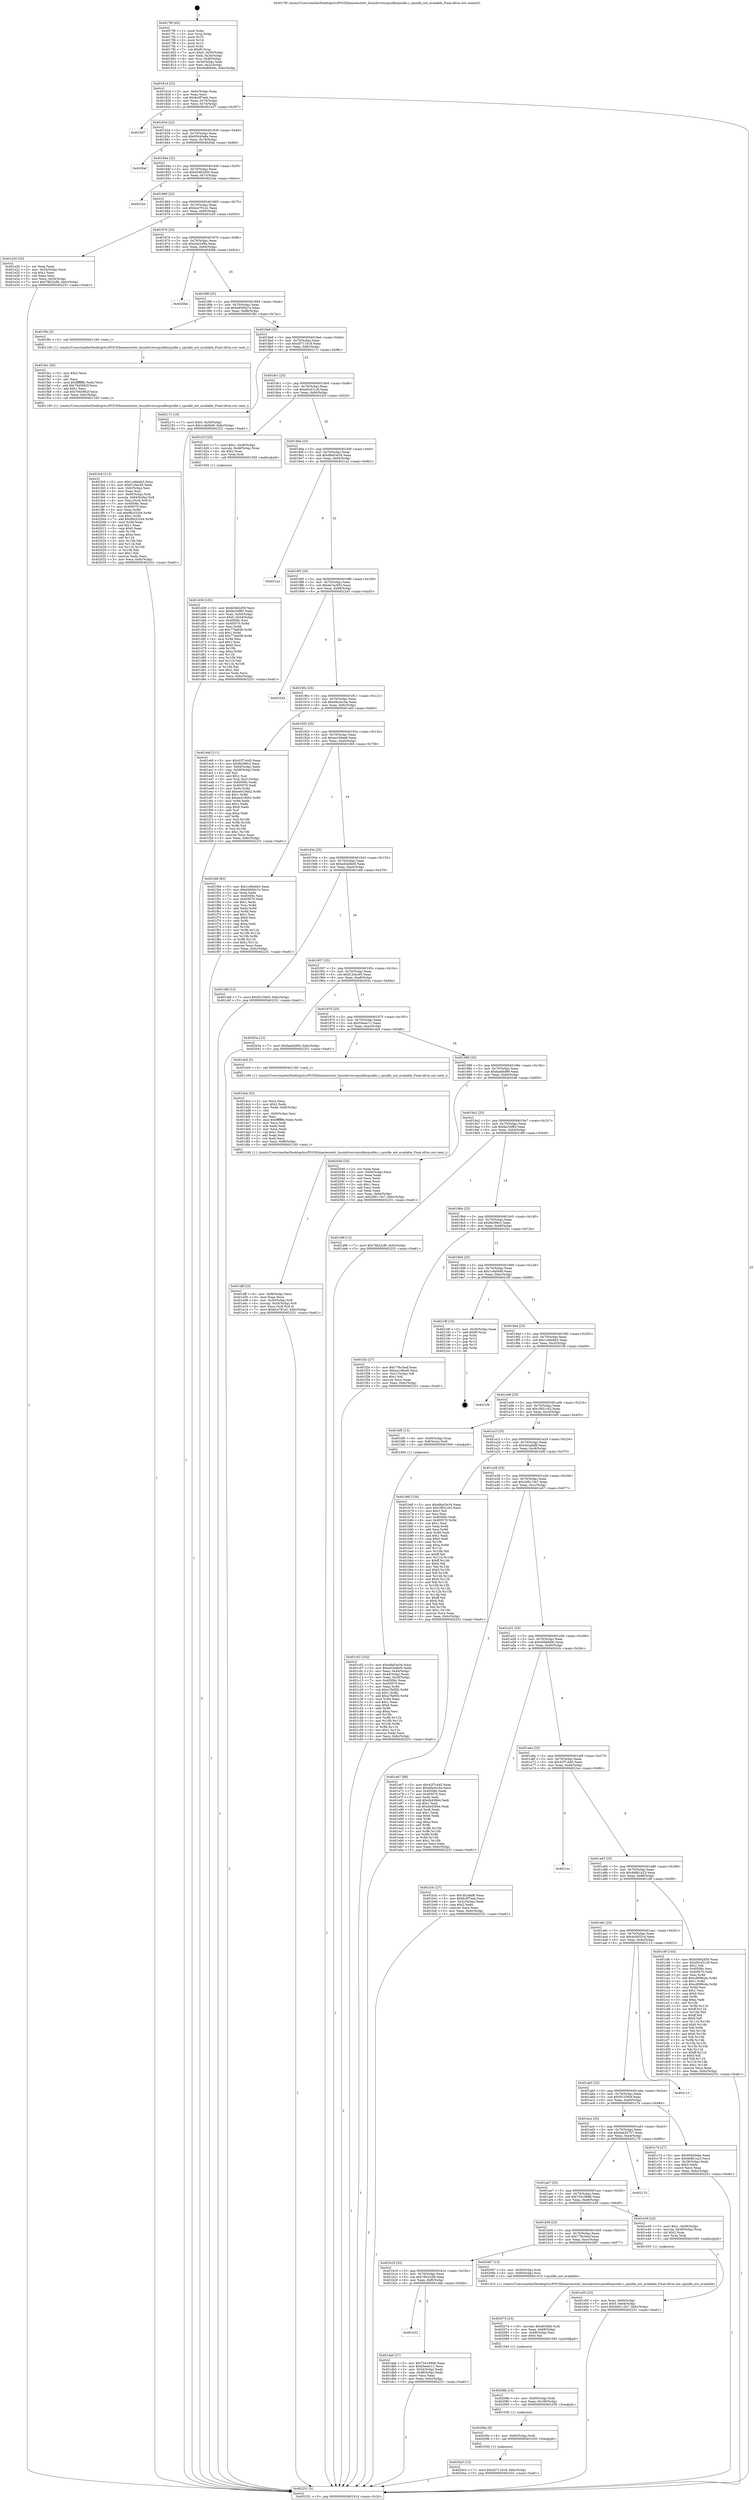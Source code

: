 digraph "0x4017f0" {
  label = "0x4017f0 (/mnt/c/Users/mathe/Desktop/tcc/POCII/binaries/extr_linuxdriverscpuidlecpuidle.c_cpuidle_not_available_Final-ollvm.out::main(0))"
  labelloc = "t"
  node[shape=record]

  Entry [label="",width=0.3,height=0.3,shape=circle,fillcolor=black,style=filled]
  "0x40181d" [label="{
     0x40181d [23]\l
     | [instrs]\l
     &nbsp;&nbsp;0x40181d \<+3\>: mov -0x6c(%rbp),%eax\l
     &nbsp;&nbsp;0x401820 \<+2\>: mov %eax,%ecx\l
     &nbsp;&nbsp;0x401822 \<+6\>: sub $0x8c0f7eeb,%ecx\l
     &nbsp;&nbsp;0x401828 \<+3\>: mov %eax,-0x70(%rbp)\l
     &nbsp;&nbsp;0x40182b \<+3\>: mov %ecx,-0x74(%rbp)\l
     &nbsp;&nbsp;0x40182e \<+6\>: je 0000000000401b57 \<main+0x367\>\l
  }"]
  "0x401b57" [label="{
     0x401b57\l
  }", style=dashed]
  "0x401834" [label="{
     0x401834 [22]\l
     | [instrs]\l
     &nbsp;&nbsp;0x401834 \<+5\>: jmp 0000000000401839 \<main+0x49\>\l
     &nbsp;&nbsp;0x401839 \<+3\>: mov -0x70(%rbp),%eax\l
     &nbsp;&nbsp;0x40183c \<+5\>: sub $0x95645e6e,%eax\l
     &nbsp;&nbsp;0x401841 \<+3\>: mov %eax,-0x78(%rbp)\l
     &nbsp;&nbsp;0x401844 \<+6\>: je 00000000004020af \<main+0x8bf\>\l
  }"]
  Exit [label="",width=0.3,height=0.3,shape=circle,fillcolor=black,style=filled,peripheries=2]
  "0x4020af" [label="{
     0x4020af\l
  }", style=dashed]
  "0x40184a" [label="{
     0x40184a [22]\l
     | [instrs]\l
     &nbsp;&nbsp;0x40184a \<+5\>: jmp 000000000040184f \<main+0x5f\>\l
     &nbsp;&nbsp;0x40184f \<+3\>: mov -0x70(%rbp),%eax\l
     &nbsp;&nbsp;0x401852 \<+5\>: sub $0xb5462d50,%eax\l
     &nbsp;&nbsp;0x401857 \<+3\>: mov %eax,-0x7c(%rbp)\l
     &nbsp;&nbsp;0x40185a \<+6\>: je 00000000004021be \<main+0x9ce\>\l
  }"]
  "0x4020a3" [label="{
     0x4020a3 [12]\l
     | [instrs]\l
     &nbsp;&nbsp;0x4020a3 \<+7\>: movl $0xd5711618,-0x6c(%rbp)\l
     &nbsp;&nbsp;0x4020aa \<+5\>: jmp 0000000000402251 \<main+0xa61\>\l
  }"]
  "0x4021be" [label="{
     0x4021be\l
  }", style=dashed]
  "0x401860" [label="{
     0x401860 [22]\l
     | [instrs]\l
     &nbsp;&nbsp;0x401860 \<+5\>: jmp 0000000000401865 \<main+0x75\>\l
     &nbsp;&nbsp;0x401865 \<+3\>: mov -0x70(%rbp),%eax\l
     &nbsp;&nbsp;0x401868 \<+5\>: sub $0xbce781e2,%eax\l
     &nbsp;&nbsp;0x40186d \<+3\>: mov %eax,-0x80(%rbp)\l
     &nbsp;&nbsp;0x401870 \<+6\>: je 0000000000401e20 \<main+0x630\>\l
  }"]
  "0x40209a" [label="{
     0x40209a [9]\l
     | [instrs]\l
     &nbsp;&nbsp;0x40209a \<+4\>: mov -0x60(%rbp),%rdi\l
     &nbsp;&nbsp;0x40209e \<+5\>: call 0000000000401030 \<free@plt\>\l
     | [calls]\l
     &nbsp;&nbsp;0x401030 \{1\} (unknown)\l
  }"]
  "0x401e20" [label="{
     0x401e20 [25]\l
     | [instrs]\l
     &nbsp;&nbsp;0x401e20 \<+2\>: xor %eax,%eax\l
     &nbsp;&nbsp;0x401e22 \<+3\>: mov -0x54(%rbp),%ecx\l
     &nbsp;&nbsp;0x401e25 \<+3\>: sub $0x1,%eax\l
     &nbsp;&nbsp;0x401e28 \<+2\>: sub %eax,%ecx\l
     &nbsp;&nbsp;0x401e2a \<+3\>: mov %ecx,-0x54(%rbp)\l
     &nbsp;&nbsp;0x401e2d \<+7\>: movl $0x78b22cf6,-0x6c(%rbp)\l
     &nbsp;&nbsp;0x401e34 \<+5\>: jmp 0000000000402251 \<main+0xa61\>\l
  }"]
  "0x401876" [label="{
     0x401876 [25]\l
     | [instrs]\l
     &nbsp;&nbsp;0x401876 \<+5\>: jmp 000000000040187b \<main+0x8b\>\l
     &nbsp;&nbsp;0x40187b \<+3\>: mov -0x70(%rbp),%eax\l
     &nbsp;&nbsp;0x40187e \<+5\>: sub $0xcba3cf8a,%eax\l
     &nbsp;&nbsp;0x401883 \<+6\>: mov %eax,-0x84(%rbp)\l
     &nbsp;&nbsp;0x401889 \<+6\>: je 00000000004020bb \<main+0x8cb\>\l
  }"]
  "0x40208b" [label="{
     0x40208b [15]\l
     | [instrs]\l
     &nbsp;&nbsp;0x40208b \<+4\>: mov -0x50(%rbp),%rdi\l
     &nbsp;&nbsp;0x40208f \<+6\>: mov %eax,-0x100(%rbp)\l
     &nbsp;&nbsp;0x402095 \<+5\>: call 0000000000401030 \<free@plt\>\l
     | [calls]\l
     &nbsp;&nbsp;0x401030 \{1\} (unknown)\l
  }"]
  "0x4020bb" [label="{
     0x4020bb\l
  }", style=dashed]
  "0x40188f" [label="{
     0x40188f [25]\l
     | [instrs]\l
     &nbsp;&nbsp;0x40188f \<+5\>: jmp 0000000000401894 \<main+0xa4\>\l
     &nbsp;&nbsp;0x401894 \<+3\>: mov -0x70(%rbp),%eax\l
     &nbsp;&nbsp;0x401897 \<+5\>: sub $0xd4000a7a,%eax\l
     &nbsp;&nbsp;0x40189c \<+6\>: mov %eax,-0x88(%rbp)\l
     &nbsp;&nbsp;0x4018a2 \<+6\>: je 0000000000401f9c \<main+0x7ac\>\l
  }"]
  "0x402074" [label="{
     0x402074 [23]\l
     | [instrs]\l
     &nbsp;&nbsp;0x402074 \<+10\>: movabs $0x4030b6,%rdi\l
     &nbsp;&nbsp;0x40207e \<+3\>: mov %eax,-0x68(%rbp)\l
     &nbsp;&nbsp;0x402081 \<+3\>: mov -0x68(%rbp),%esi\l
     &nbsp;&nbsp;0x402084 \<+2\>: mov $0x0,%al\l
     &nbsp;&nbsp;0x402086 \<+5\>: call 0000000000401040 \<printf@plt\>\l
     | [calls]\l
     &nbsp;&nbsp;0x401040 \{1\} (unknown)\l
  }"]
  "0x401f9c" [label="{
     0x401f9c [5]\l
     | [instrs]\l
     &nbsp;&nbsp;0x401f9c \<+5\>: call 0000000000401160 \<next_i\>\l
     | [calls]\l
     &nbsp;&nbsp;0x401160 \{1\} (/mnt/c/Users/mathe/Desktop/tcc/POCII/binaries/extr_linuxdriverscpuidlecpuidle.c_cpuidle_not_available_Final-ollvm.out::next_i)\l
  }"]
  "0x4018a8" [label="{
     0x4018a8 [25]\l
     | [instrs]\l
     &nbsp;&nbsp;0x4018a8 \<+5\>: jmp 00000000004018ad \<main+0xbd\>\l
     &nbsp;&nbsp;0x4018ad \<+3\>: mov -0x70(%rbp),%eax\l
     &nbsp;&nbsp;0x4018b0 \<+5\>: sub $0xd5711618,%eax\l
     &nbsp;&nbsp;0x4018b5 \<+6\>: mov %eax,-0x8c(%rbp)\l
     &nbsp;&nbsp;0x4018bb \<+6\>: je 000000000040217c \<main+0x98c\>\l
  }"]
  "0x401fc9" [label="{
     0x401fc9 [113]\l
     | [instrs]\l
     &nbsp;&nbsp;0x401fc9 \<+5\>: mov $0x1cd6ebb3,%ecx\l
     &nbsp;&nbsp;0x401fce \<+5\>: mov $0xf120ec95,%edx\l
     &nbsp;&nbsp;0x401fd3 \<+6\>: mov -0xfc(%rbp),%esi\l
     &nbsp;&nbsp;0x401fd9 \<+3\>: imul %eax,%esi\l
     &nbsp;&nbsp;0x401fdc \<+4\>: mov -0x60(%rbp),%rdi\l
     &nbsp;&nbsp;0x401fe0 \<+4\>: movslq -0x64(%rbp),%r8\l
     &nbsp;&nbsp;0x401fe4 \<+4\>: mov %esi,(%rdi,%r8,4)\l
     &nbsp;&nbsp;0x401fe8 \<+7\>: mov 0x40506c,%eax\l
     &nbsp;&nbsp;0x401fef \<+7\>: mov 0x405070,%esi\l
     &nbsp;&nbsp;0x401ff6 \<+3\>: mov %eax,%r9d\l
     &nbsp;&nbsp;0x401ff9 \<+7\>: sub $0xf6b33204,%r9d\l
     &nbsp;&nbsp;0x402000 \<+4\>: sub $0x1,%r9d\l
     &nbsp;&nbsp;0x402004 \<+7\>: add $0xf6b33204,%r9d\l
     &nbsp;&nbsp;0x40200b \<+4\>: imul %r9d,%eax\l
     &nbsp;&nbsp;0x40200f \<+3\>: and $0x1,%eax\l
     &nbsp;&nbsp;0x402012 \<+3\>: cmp $0x0,%eax\l
     &nbsp;&nbsp;0x402015 \<+4\>: sete %r10b\l
     &nbsp;&nbsp;0x402019 \<+3\>: cmp $0xa,%esi\l
     &nbsp;&nbsp;0x40201c \<+4\>: setl %r11b\l
     &nbsp;&nbsp;0x402020 \<+3\>: mov %r10b,%bl\l
     &nbsp;&nbsp;0x402023 \<+3\>: and %r11b,%bl\l
     &nbsp;&nbsp;0x402026 \<+3\>: xor %r11b,%r10b\l
     &nbsp;&nbsp;0x402029 \<+3\>: or %r10b,%bl\l
     &nbsp;&nbsp;0x40202c \<+3\>: test $0x1,%bl\l
     &nbsp;&nbsp;0x40202f \<+3\>: cmovne %edx,%ecx\l
     &nbsp;&nbsp;0x402032 \<+3\>: mov %ecx,-0x6c(%rbp)\l
     &nbsp;&nbsp;0x402035 \<+5\>: jmp 0000000000402251 \<main+0xa61\>\l
  }"]
  "0x40217c" [label="{
     0x40217c [19]\l
     | [instrs]\l
     &nbsp;&nbsp;0x40217c \<+7\>: movl $0x0,-0x30(%rbp)\l
     &nbsp;&nbsp;0x402183 \<+7\>: movl $0x1c4bf4d9,-0x6c(%rbp)\l
     &nbsp;&nbsp;0x40218a \<+5\>: jmp 0000000000402251 \<main+0xa61\>\l
  }"]
  "0x4018c1" [label="{
     0x4018c1 [25]\l
     | [instrs]\l
     &nbsp;&nbsp;0x4018c1 \<+5\>: jmp 00000000004018c6 \<main+0xd6\>\l
     &nbsp;&nbsp;0x4018c6 \<+3\>: mov -0x70(%rbp),%eax\l
     &nbsp;&nbsp;0x4018c9 \<+5\>: sub $0xd5c431c8,%eax\l
     &nbsp;&nbsp;0x4018ce \<+6\>: mov %eax,-0x90(%rbp)\l
     &nbsp;&nbsp;0x4018d4 \<+6\>: je 0000000000401d1f \<main+0x52f\>\l
  }"]
  "0x401fa1" [label="{
     0x401fa1 [40]\l
     | [instrs]\l
     &nbsp;&nbsp;0x401fa1 \<+5\>: mov $0x2,%ecx\l
     &nbsp;&nbsp;0x401fa6 \<+1\>: cltd\l
     &nbsp;&nbsp;0x401fa7 \<+2\>: idiv %ecx\l
     &nbsp;&nbsp;0x401fa9 \<+6\>: imul $0xfffffffe,%edx,%ecx\l
     &nbsp;&nbsp;0x401faf \<+6\>: add $0x7945962f,%ecx\l
     &nbsp;&nbsp;0x401fb5 \<+3\>: add $0x1,%ecx\l
     &nbsp;&nbsp;0x401fb8 \<+6\>: sub $0x7945962f,%ecx\l
     &nbsp;&nbsp;0x401fbe \<+6\>: mov %ecx,-0xfc(%rbp)\l
     &nbsp;&nbsp;0x401fc4 \<+5\>: call 0000000000401160 \<next_i\>\l
     | [calls]\l
     &nbsp;&nbsp;0x401160 \{1\} (/mnt/c/Users/mathe/Desktop/tcc/POCII/binaries/extr_linuxdriverscpuidlecpuidle.c_cpuidle_not_available_Final-ollvm.out::next_i)\l
  }"]
  "0x401d1f" [label="{
     0x401d1f [23]\l
     | [instrs]\l
     &nbsp;&nbsp;0x401d1f \<+7\>: movl $0x1,-0x48(%rbp)\l
     &nbsp;&nbsp;0x401d26 \<+4\>: movslq -0x48(%rbp),%rax\l
     &nbsp;&nbsp;0x401d2a \<+4\>: shl $0x2,%rax\l
     &nbsp;&nbsp;0x401d2e \<+3\>: mov %rax,%rdi\l
     &nbsp;&nbsp;0x401d31 \<+5\>: call 0000000000401050 \<malloc@plt\>\l
     | [calls]\l
     &nbsp;&nbsp;0x401050 \{1\} (unknown)\l
  }"]
  "0x4018da" [label="{
     0x4018da [25]\l
     | [instrs]\l
     &nbsp;&nbsp;0x4018da \<+5\>: jmp 00000000004018df \<main+0xef\>\l
     &nbsp;&nbsp;0x4018df \<+3\>: mov -0x70(%rbp),%eax\l
     &nbsp;&nbsp;0x4018e2 \<+5\>: sub $0xd8a03e34,%eax\l
     &nbsp;&nbsp;0x4018e7 \<+6\>: mov %eax,-0x94(%rbp)\l
     &nbsp;&nbsp;0x4018ed \<+6\>: je 00000000004021a2 \<main+0x9b2\>\l
  }"]
  "0x401e50" [label="{
     0x401e50 [23]\l
     | [instrs]\l
     &nbsp;&nbsp;0x401e50 \<+4\>: mov %rax,-0x60(%rbp)\l
     &nbsp;&nbsp;0x401e54 \<+7\>: movl $0x0,-0x64(%rbp)\l
     &nbsp;&nbsp;0x401e5b \<+7\>: movl $0x3d9113e7,-0x6c(%rbp)\l
     &nbsp;&nbsp;0x401e62 \<+5\>: jmp 0000000000402251 \<main+0xa61\>\l
  }"]
  "0x4021a2" [label="{
     0x4021a2\l
  }", style=dashed]
  "0x4018f3" [label="{
     0x4018f3 [25]\l
     | [instrs]\l
     &nbsp;&nbsp;0x4018f3 \<+5\>: jmp 00000000004018f8 \<main+0x108\>\l
     &nbsp;&nbsp;0x4018f8 \<+3\>: mov -0x70(%rbp),%eax\l
     &nbsp;&nbsp;0x4018fb \<+5\>: sub $0xda7ac693,%eax\l
     &nbsp;&nbsp;0x401900 \<+6\>: mov %eax,-0x98(%rbp)\l
     &nbsp;&nbsp;0x401906 \<+6\>: je 0000000000402245 \<main+0xa55\>\l
  }"]
  "0x401dff" [label="{
     0x401dff [33]\l
     | [instrs]\l
     &nbsp;&nbsp;0x401dff \<+6\>: mov -0xf8(%rbp),%ecx\l
     &nbsp;&nbsp;0x401e05 \<+3\>: imul %eax,%ecx\l
     &nbsp;&nbsp;0x401e08 \<+4\>: mov -0x50(%rbp),%r8\l
     &nbsp;&nbsp;0x401e0c \<+4\>: movslq -0x54(%rbp),%r9\l
     &nbsp;&nbsp;0x401e10 \<+4\>: mov %ecx,(%r8,%r9,4)\l
     &nbsp;&nbsp;0x401e14 \<+7\>: movl $0xbce781e2,-0x6c(%rbp)\l
     &nbsp;&nbsp;0x401e1b \<+5\>: jmp 0000000000402251 \<main+0xa61\>\l
  }"]
  "0x402245" [label="{
     0x402245\l
  }", style=dashed]
  "0x40190c" [label="{
     0x40190c [25]\l
     | [instrs]\l
     &nbsp;&nbsp;0x40190c \<+5\>: jmp 0000000000401911 \<main+0x121\>\l
     &nbsp;&nbsp;0x401911 \<+3\>: mov -0x70(%rbp),%eax\l
     &nbsp;&nbsp;0x401914 \<+5\>: sub $0xe9a3a16a,%eax\l
     &nbsp;&nbsp;0x401919 \<+6\>: mov %eax,-0x9c(%rbp)\l
     &nbsp;&nbsp;0x40191f \<+6\>: je 0000000000401ebf \<main+0x6cf\>\l
  }"]
  "0x401dcb" [label="{
     0x401dcb [52]\l
     | [instrs]\l
     &nbsp;&nbsp;0x401dcb \<+2\>: xor %ecx,%ecx\l
     &nbsp;&nbsp;0x401dcd \<+5\>: mov $0x2,%edx\l
     &nbsp;&nbsp;0x401dd2 \<+6\>: mov %edx,-0xf4(%rbp)\l
     &nbsp;&nbsp;0x401dd8 \<+1\>: cltd\l
     &nbsp;&nbsp;0x401dd9 \<+6\>: mov -0xf4(%rbp),%esi\l
     &nbsp;&nbsp;0x401ddf \<+2\>: idiv %esi\l
     &nbsp;&nbsp;0x401de1 \<+6\>: imul $0xfffffffe,%edx,%edx\l
     &nbsp;&nbsp;0x401de7 \<+2\>: mov %ecx,%edi\l
     &nbsp;&nbsp;0x401de9 \<+2\>: sub %edx,%edi\l
     &nbsp;&nbsp;0x401deb \<+2\>: mov %ecx,%edx\l
     &nbsp;&nbsp;0x401ded \<+3\>: sub $0x1,%edx\l
     &nbsp;&nbsp;0x401df0 \<+2\>: add %edx,%edi\l
     &nbsp;&nbsp;0x401df2 \<+2\>: sub %edi,%ecx\l
     &nbsp;&nbsp;0x401df4 \<+6\>: mov %ecx,-0xf8(%rbp)\l
     &nbsp;&nbsp;0x401dfa \<+5\>: call 0000000000401160 \<next_i\>\l
     | [calls]\l
     &nbsp;&nbsp;0x401160 \{1\} (/mnt/c/Users/mathe/Desktop/tcc/POCII/binaries/extr_linuxdriverscpuidlecpuidle.c_cpuidle_not_available_Final-ollvm.out::next_i)\l
  }"]
  "0x401ebf" [label="{
     0x401ebf [111]\l
     | [instrs]\l
     &nbsp;&nbsp;0x401ebf \<+5\>: mov $0x42f7c445,%eax\l
     &nbsp;&nbsp;0x401ec4 \<+5\>: mov $0x9a396c2,%ecx\l
     &nbsp;&nbsp;0x401ec9 \<+3\>: mov -0x64(%rbp),%edx\l
     &nbsp;&nbsp;0x401ecc \<+3\>: cmp -0x58(%rbp),%edx\l
     &nbsp;&nbsp;0x401ecf \<+4\>: setl %sil\l
     &nbsp;&nbsp;0x401ed3 \<+4\>: and $0x1,%sil\l
     &nbsp;&nbsp;0x401ed7 \<+4\>: mov %sil,-0x21(%rbp)\l
     &nbsp;&nbsp;0x401edb \<+7\>: mov 0x40506c,%edx\l
     &nbsp;&nbsp;0x401ee2 \<+7\>: mov 0x405070,%edi\l
     &nbsp;&nbsp;0x401ee9 \<+3\>: mov %edx,%r8d\l
     &nbsp;&nbsp;0x401eec \<+7\>: add $0xee410bb2,%r8d\l
     &nbsp;&nbsp;0x401ef3 \<+4\>: sub $0x1,%r8d\l
     &nbsp;&nbsp;0x401ef7 \<+7\>: sub $0xee410bb2,%r8d\l
     &nbsp;&nbsp;0x401efe \<+4\>: imul %r8d,%edx\l
     &nbsp;&nbsp;0x401f02 \<+3\>: and $0x1,%edx\l
     &nbsp;&nbsp;0x401f05 \<+3\>: cmp $0x0,%edx\l
     &nbsp;&nbsp;0x401f08 \<+4\>: sete %sil\l
     &nbsp;&nbsp;0x401f0c \<+3\>: cmp $0xa,%edi\l
     &nbsp;&nbsp;0x401f0f \<+4\>: setl %r9b\l
     &nbsp;&nbsp;0x401f13 \<+3\>: mov %sil,%r10b\l
     &nbsp;&nbsp;0x401f16 \<+3\>: and %r9b,%r10b\l
     &nbsp;&nbsp;0x401f19 \<+3\>: xor %r9b,%sil\l
     &nbsp;&nbsp;0x401f1c \<+3\>: or %sil,%r10b\l
     &nbsp;&nbsp;0x401f1f \<+4\>: test $0x1,%r10b\l
     &nbsp;&nbsp;0x401f23 \<+3\>: cmovne %ecx,%eax\l
     &nbsp;&nbsp;0x401f26 \<+3\>: mov %eax,-0x6c(%rbp)\l
     &nbsp;&nbsp;0x401f29 \<+5\>: jmp 0000000000402251 \<main+0xa61\>\l
  }"]
  "0x401925" [label="{
     0x401925 [25]\l
     | [instrs]\l
     &nbsp;&nbsp;0x401925 \<+5\>: jmp 000000000040192a \<main+0x13a\>\l
     &nbsp;&nbsp;0x40192a \<+3\>: mov -0x70(%rbp),%eax\l
     &nbsp;&nbsp;0x40192d \<+5\>: sub $0xea106ee6,%eax\l
     &nbsp;&nbsp;0x401932 \<+6\>: mov %eax,-0xa0(%rbp)\l
     &nbsp;&nbsp;0x401938 \<+6\>: je 0000000000401f49 \<main+0x759\>\l
  }"]
  "0x401b32" [label="{
     0x401b32\l
  }", style=dashed]
  "0x401f49" [label="{
     0x401f49 [83]\l
     | [instrs]\l
     &nbsp;&nbsp;0x401f49 \<+5\>: mov $0x1cd6ebb3,%eax\l
     &nbsp;&nbsp;0x401f4e \<+5\>: mov $0xd4000a7a,%ecx\l
     &nbsp;&nbsp;0x401f53 \<+2\>: xor %edx,%edx\l
     &nbsp;&nbsp;0x401f55 \<+7\>: mov 0x40506c,%esi\l
     &nbsp;&nbsp;0x401f5c \<+7\>: mov 0x405070,%edi\l
     &nbsp;&nbsp;0x401f63 \<+3\>: sub $0x1,%edx\l
     &nbsp;&nbsp;0x401f66 \<+3\>: mov %esi,%r8d\l
     &nbsp;&nbsp;0x401f69 \<+3\>: add %edx,%r8d\l
     &nbsp;&nbsp;0x401f6c \<+4\>: imul %r8d,%esi\l
     &nbsp;&nbsp;0x401f70 \<+3\>: and $0x1,%esi\l
     &nbsp;&nbsp;0x401f73 \<+3\>: cmp $0x0,%esi\l
     &nbsp;&nbsp;0x401f76 \<+4\>: sete %r9b\l
     &nbsp;&nbsp;0x401f7a \<+3\>: cmp $0xa,%edi\l
     &nbsp;&nbsp;0x401f7d \<+4\>: setl %r10b\l
     &nbsp;&nbsp;0x401f81 \<+3\>: mov %r9b,%r11b\l
     &nbsp;&nbsp;0x401f84 \<+3\>: and %r10b,%r11b\l
     &nbsp;&nbsp;0x401f87 \<+3\>: xor %r10b,%r9b\l
     &nbsp;&nbsp;0x401f8a \<+3\>: or %r9b,%r11b\l
     &nbsp;&nbsp;0x401f8d \<+4\>: test $0x1,%r11b\l
     &nbsp;&nbsp;0x401f91 \<+3\>: cmovne %ecx,%eax\l
     &nbsp;&nbsp;0x401f94 \<+3\>: mov %eax,-0x6c(%rbp)\l
     &nbsp;&nbsp;0x401f97 \<+5\>: jmp 0000000000402251 \<main+0xa61\>\l
  }"]
  "0x40193e" [label="{
     0x40193e [25]\l
     | [instrs]\l
     &nbsp;&nbsp;0x40193e \<+5\>: jmp 0000000000401943 \<main+0x153\>\l
     &nbsp;&nbsp;0x401943 \<+3\>: mov -0x70(%rbp),%eax\l
     &nbsp;&nbsp;0x401946 \<+5\>: sub $0xed3edbd5,%eax\l
     &nbsp;&nbsp;0x40194b \<+6\>: mov %eax,-0xa4(%rbp)\l
     &nbsp;&nbsp;0x401951 \<+6\>: je 0000000000401c68 \<main+0x478\>\l
  }"]
  "0x401dab" [label="{
     0x401dab [27]\l
     | [instrs]\l
     &nbsp;&nbsp;0x401dab \<+5\>: mov $0x704189d6,%eax\l
     &nbsp;&nbsp;0x401db0 \<+5\>: mov $0xf3eeec11,%ecx\l
     &nbsp;&nbsp;0x401db5 \<+3\>: mov -0x54(%rbp),%edx\l
     &nbsp;&nbsp;0x401db8 \<+3\>: cmp -0x48(%rbp),%edx\l
     &nbsp;&nbsp;0x401dbb \<+3\>: cmovl %ecx,%eax\l
     &nbsp;&nbsp;0x401dbe \<+3\>: mov %eax,-0x6c(%rbp)\l
     &nbsp;&nbsp;0x401dc1 \<+5\>: jmp 0000000000402251 \<main+0xa61\>\l
  }"]
  "0x401c68" [label="{
     0x401c68 [12]\l
     | [instrs]\l
     &nbsp;&nbsp;0x401c68 \<+7\>: movl $0x5f153fc9,-0x6c(%rbp)\l
     &nbsp;&nbsp;0x401c6f \<+5\>: jmp 0000000000402251 \<main+0xa61\>\l
  }"]
  "0x401957" [label="{
     0x401957 [25]\l
     | [instrs]\l
     &nbsp;&nbsp;0x401957 \<+5\>: jmp 000000000040195c \<main+0x16c\>\l
     &nbsp;&nbsp;0x40195c \<+3\>: mov -0x70(%rbp),%eax\l
     &nbsp;&nbsp;0x40195f \<+5\>: sub $0xf120ec95,%eax\l
     &nbsp;&nbsp;0x401964 \<+6\>: mov %eax,-0xa8(%rbp)\l
     &nbsp;&nbsp;0x40196a \<+6\>: je 000000000040203a \<main+0x84a\>\l
  }"]
  "0x401b19" [label="{
     0x401b19 [25]\l
     | [instrs]\l
     &nbsp;&nbsp;0x401b19 \<+5\>: jmp 0000000000401b1e \<main+0x32e\>\l
     &nbsp;&nbsp;0x401b1e \<+3\>: mov -0x70(%rbp),%eax\l
     &nbsp;&nbsp;0x401b21 \<+5\>: sub $0x78b22cf6,%eax\l
     &nbsp;&nbsp;0x401b26 \<+6\>: mov %eax,-0xf0(%rbp)\l
     &nbsp;&nbsp;0x401b2c \<+6\>: je 0000000000401dab \<main+0x5bb\>\l
  }"]
  "0x40203a" [label="{
     0x40203a [12]\l
     | [instrs]\l
     &nbsp;&nbsp;0x40203a \<+7\>: movl $0xfaa6dd99,-0x6c(%rbp)\l
     &nbsp;&nbsp;0x402041 \<+5\>: jmp 0000000000402251 \<main+0xa61\>\l
  }"]
  "0x401970" [label="{
     0x401970 [25]\l
     | [instrs]\l
     &nbsp;&nbsp;0x401970 \<+5\>: jmp 0000000000401975 \<main+0x185\>\l
     &nbsp;&nbsp;0x401975 \<+3\>: mov -0x70(%rbp),%eax\l
     &nbsp;&nbsp;0x401978 \<+5\>: sub $0xf3eeec11,%eax\l
     &nbsp;&nbsp;0x40197d \<+6\>: mov %eax,-0xac(%rbp)\l
     &nbsp;&nbsp;0x401983 \<+6\>: je 0000000000401dc6 \<main+0x5d6\>\l
  }"]
  "0x402067" [label="{
     0x402067 [13]\l
     | [instrs]\l
     &nbsp;&nbsp;0x402067 \<+4\>: mov -0x50(%rbp),%rdi\l
     &nbsp;&nbsp;0x40206b \<+4\>: mov -0x60(%rbp),%rsi\l
     &nbsp;&nbsp;0x40206f \<+5\>: call 0000000000401410 \<cpuidle_not_available\>\l
     | [calls]\l
     &nbsp;&nbsp;0x401410 \{1\} (/mnt/c/Users/mathe/Desktop/tcc/POCII/binaries/extr_linuxdriverscpuidlecpuidle.c_cpuidle_not_available_Final-ollvm.out::cpuidle_not_available)\l
  }"]
  "0x401dc6" [label="{
     0x401dc6 [5]\l
     | [instrs]\l
     &nbsp;&nbsp;0x401dc6 \<+5\>: call 0000000000401160 \<next_i\>\l
     | [calls]\l
     &nbsp;&nbsp;0x401160 \{1\} (/mnt/c/Users/mathe/Desktop/tcc/POCII/binaries/extr_linuxdriverscpuidlecpuidle.c_cpuidle_not_available_Final-ollvm.out::next_i)\l
  }"]
  "0x401989" [label="{
     0x401989 [25]\l
     | [instrs]\l
     &nbsp;&nbsp;0x401989 \<+5\>: jmp 000000000040198e \<main+0x19e\>\l
     &nbsp;&nbsp;0x40198e \<+3\>: mov -0x70(%rbp),%eax\l
     &nbsp;&nbsp;0x401991 \<+5\>: sub $0xfaa6dd99,%eax\l
     &nbsp;&nbsp;0x401996 \<+6\>: mov %eax,-0xb0(%rbp)\l
     &nbsp;&nbsp;0x40199c \<+6\>: je 0000000000402046 \<main+0x856\>\l
  }"]
  "0x401b00" [label="{
     0x401b00 [25]\l
     | [instrs]\l
     &nbsp;&nbsp;0x401b00 \<+5\>: jmp 0000000000401b05 \<main+0x315\>\l
     &nbsp;&nbsp;0x401b05 \<+3\>: mov -0x70(%rbp),%eax\l
     &nbsp;&nbsp;0x401b08 \<+5\>: sub $0x778c3eaf,%eax\l
     &nbsp;&nbsp;0x401b0d \<+6\>: mov %eax,-0xec(%rbp)\l
     &nbsp;&nbsp;0x401b13 \<+6\>: je 0000000000402067 \<main+0x877\>\l
  }"]
  "0x402046" [label="{
     0x402046 [33]\l
     | [instrs]\l
     &nbsp;&nbsp;0x402046 \<+2\>: xor %eax,%eax\l
     &nbsp;&nbsp;0x402048 \<+3\>: mov -0x64(%rbp),%ecx\l
     &nbsp;&nbsp;0x40204b \<+2\>: mov %eax,%edx\l
     &nbsp;&nbsp;0x40204d \<+2\>: sub %ecx,%edx\l
     &nbsp;&nbsp;0x40204f \<+2\>: mov %eax,%ecx\l
     &nbsp;&nbsp;0x402051 \<+3\>: sub $0x1,%ecx\l
     &nbsp;&nbsp;0x402054 \<+2\>: add %ecx,%edx\l
     &nbsp;&nbsp;0x402056 \<+2\>: sub %edx,%eax\l
     &nbsp;&nbsp;0x402058 \<+3\>: mov %eax,-0x64(%rbp)\l
     &nbsp;&nbsp;0x40205b \<+7\>: movl $0x3d9113e7,-0x6c(%rbp)\l
     &nbsp;&nbsp;0x402062 \<+5\>: jmp 0000000000402251 \<main+0xa61\>\l
  }"]
  "0x4019a2" [label="{
     0x4019a2 [25]\l
     | [instrs]\l
     &nbsp;&nbsp;0x4019a2 \<+5\>: jmp 00000000004019a7 \<main+0x1b7\>\l
     &nbsp;&nbsp;0x4019a7 \<+3\>: mov -0x70(%rbp),%eax\l
     &nbsp;&nbsp;0x4019aa \<+5\>: sub $0xfac54f83,%eax\l
     &nbsp;&nbsp;0x4019af \<+6\>: mov %eax,-0xb4(%rbp)\l
     &nbsp;&nbsp;0x4019b5 \<+6\>: je 0000000000401d9f \<main+0x5af\>\l
  }"]
  "0x401e39" [label="{
     0x401e39 [23]\l
     | [instrs]\l
     &nbsp;&nbsp;0x401e39 \<+7\>: movl $0x1,-0x58(%rbp)\l
     &nbsp;&nbsp;0x401e40 \<+4\>: movslq -0x58(%rbp),%rax\l
     &nbsp;&nbsp;0x401e44 \<+4\>: shl $0x2,%rax\l
     &nbsp;&nbsp;0x401e48 \<+3\>: mov %rax,%rdi\l
     &nbsp;&nbsp;0x401e4b \<+5\>: call 0000000000401050 \<malloc@plt\>\l
     | [calls]\l
     &nbsp;&nbsp;0x401050 \{1\} (unknown)\l
  }"]
  "0x401d9f" [label="{
     0x401d9f [12]\l
     | [instrs]\l
     &nbsp;&nbsp;0x401d9f \<+7\>: movl $0x78b22cf6,-0x6c(%rbp)\l
     &nbsp;&nbsp;0x401da6 \<+5\>: jmp 0000000000402251 \<main+0xa61\>\l
  }"]
  "0x4019bb" [label="{
     0x4019bb [25]\l
     | [instrs]\l
     &nbsp;&nbsp;0x4019bb \<+5\>: jmp 00000000004019c0 \<main+0x1d0\>\l
     &nbsp;&nbsp;0x4019c0 \<+3\>: mov -0x70(%rbp),%eax\l
     &nbsp;&nbsp;0x4019c3 \<+5\>: sub $0x9a396c2,%eax\l
     &nbsp;&nbsp;0x4019c8 \<+6\>: mov %eax,-0xb8(%rbp)\l
     &nbsp;&nbsp;0x4019ce \<+6\>: je 0000000000401f2e \<main+0x73e\>\l
  }"]
  "0x401ae7" [label="{
     0x401ae7 [25]\l
     | [instrs]\l
     &nbsp;&nbsp;0x401ae7 \<+5\>: jmp 0000000000401aec \<main+0x2fc\>\l
     &nbsp;&nbsp;0x401aec \<+3\>: mov -0x70(%rbp),%eax\l
     &nbsp;&nbsp;0x401aef \<+5\>: sub $0x704189d6,%eax\l
     &nbsp;&nbsp;0x401af4 \<+6\>: mov %eax,-0xe8(%rbp)\l
     &nbsp;&nbsp;0x401afa \<+6\>: je 0000000000401e39 \<main+0x649\>\l
  }"]
  "0x401f2e" [label="{
     0x401f2e [27]\l
     | [instrs]\l
     &nbsp;&nbsp;0x401f2e \<+5\>: mov $0x778c3eaf,%eax\l
     &nbsp;&nbsp;0x401f33 \<+5\>: mov $0xea106ee6,%ecx\l
     &nbsp;&nbsp;0x401f38 \<+3\>: mov -0x21(%rbp),%dl\l
     &nbsp;&nbsp;0x401f3b \<+3\>: test $0x1,%dl\l
     &nbsp;&nbsp;0x401f3e \<+3\>: cmovne %ecx,%eax\l
     &nbsp;&nbsp;0x401f41 \<+3\>: mov %eax,-0x6c(%rbp)\l
     &nbsp;&nbsp;0x401f44 \<+5\>: jmp 0000000000402251 \<main+0xa61\>\l
  }"]
  "0x4019d4" [label="{
     0x4019d4 [25]\l
     | [instrs]\l
     &nbsp;&nbsp;0x4019d4 \<+5\>: jmp 00000000004019d9 \<main+0x1e9\>\l
     &nbsp;&nbsp;0x4019d9 \<+3\>: mov -0x70(%rbp),%eax\l
     &nbsp;&nbsp;0x4019dc \<+5\>: sub $0x1c4bf4d9,%eax\l
     &nbsp;&nbsp;0x4019e1 \<+6\>: mov %eax,-0xbc(%rbp)\l
     &nbsp;&nbsp;0x4019e7 \<+6\>: je 000000000040218f \<main+0x99f\>\l
  }"]
  "0x402170" [label="{
     0x402170\l
  }", style=dashed]
  "0x40218f" [label="{
     0x40218f [19]\l
     | [instrs]\l
     &nbsp;&nbsp;0x40218f \<+3\>: mov -0x30(%rbp),%eax\l
     &nbsp;&nbsp;0x402192 \<+7\>: add $0xf0,%rsp\l
     &nbsp;&nbsp;0x402199 \<+1\>: pop %rbx\l
     &nbsp;&nbsp;0x40219a \<+2\>: pop %r12\l
     &nbsp;&nbsp;0x40219c \<+2\>: pop %r14\l
     &nbsp;&nbsp;0x40219e \<+2\>: pop %r15\l
     &nbsp;&nbsp;0x4021a0 \<+1\>: pop %rbp\l
     &nbsp;&nbsp;0x4021a1 \<+1\>: ret\l
  }"]
  "0x4019ed" [label="{
     0x4019ed [25]\l
     | [instrs]\l
     &nbsp;&nbsp;0x4019ed \<+5\>: jmp 00000000004019f2 \<main+0x202\>\l
     &nbsp;&nbsp;0x4019f2 \<+3\>: mov -0x70(%rbp),%eax\l
     &nbsp;&nbsp;0x4019f5 \<+5\>: sub $0x1cd6ebb3,%eax\l
     &nbsp;&nbsp;0x4019fa \<+6\>: mov %eax,-0xc0(%rbp)\l
     &nbsp;&nbsp;0x401a00 \<+6\>: je 00000000004021f8 \<main+0xa08\>\l
  }"]
  "0x401d36" [label="{
     0x401d36 [105]\l
     | [instrs]\l
     &nbsp;&nbsp;0x401d36 \<+5\>: mov $0xb5462d50,%ecx\l
     &nbsp;&nbsp;0x401d3b \<+5\>: mov $0xfac54f83,%edx\l
     &nbsp;&nbsp;0x401d40 \<+4\>: mov %rax,-0x50(%rbp)\l
     &nbsp;&nbsp;0x401d44 \<+7\>: movl $0x0,-0x54(%rbp)\l
     &nbsp;&nbsp;0x401d4b \<+7\>: mov 0x40506c,%esi\l
     &nbsp;&nbsp;0x401d52 \<+8\>: mov 0x405070,%r8d\l
     &nbsp;&nbsp;0x401d5a \<+3\>: mov %esi,%r9d\l
     &nbsp;&nbsp;0x401d5d \<+7\>: sub $0x774a938,%r9d\l
     &nbsp;&nbsp;0x401d64 \<+4\>: sub $0x1,%r9d\l
     &nbsp;&nbsp;0x401d68 \<+7\>: add $0x774a938,%r9d\l
     &nbsp;&nbsp;0x401d6f \<+4\>: imul %r9d,%esi\l
     &nbsp;&nbsp;0x401d73 \<+3\>: and $0x1,%esi\l
     &nbsp;&nbsp;0x401d76 \<+3\>: cmp $0x0,%esi\l
     &nbsp;&nbsp;0x401d79 \<+4\>: sete %r10b\l
     &nbsp;&nbsp;0x401d7d \<+4\>: cmp $0xa,%r8d\l
     &nbsp;&nbsp;0x401d81 \<+4\>: setl %r11b\l
     &nbsp;&nbsp;0x401d85 \<+3\>: mov %r10b,%bl\l
     &nbsp;&nbsp;0x401d88 \<+3\>: and %r11b,%bl\l
     &nbsp;&nbsp;0x401d8b \<+3\>: xor %r11b,%r10b\l
     &nbsp;&nbsp;0x401d8e \<+3\>: or %r10b,%bl\l
     &nbsp;&nbsp;0x401d91 \<+3\>: test $0x1,%bl\l
     &nbsp;&nbsp;0x401d94 \<+3\>: cmovne %edx,%ecx\l
     &nbsp;&nbsp;0x401d97 \<+3\>: mov %ecx,-0x6c(%rbp)\l
     &nbsp;&nbsp;0x401d9a \<+5\>: jmp 0000000000402251 \<main+0xa61\>\l
  }"]
  "0x4021f8" [label="{
     0x4021f8\l
  }", style=dashed]
  "0x401a06" [label="{
     0x401a06 [25]\l
     | [instrs]\l
     &nbsp;&nbsp;0x401a06 \<+5\>: jmp 0000000000401a0b \<main+0x21b\>\l
     &nbsp;&nbsp;0x401a0b \<+3\>: mov -0x70(%rbp),%eax\l
     &nbsp;&nbsp;0x401a0e \<+5\>: sub $0x1fb51cb3,%eax\l
     &nbsp;&nbsp;0x401a13 \<+6\>: mov %eax,-0xc4(%rbp)\l
     &nbsp;&nbsp;0x401a19 \<+6\>: je 0000000000401bf5 \<main+0x405\>\l
  }"]
  "0x401ace" [label="{
     0x401ace [25]\l
     | [instrs]\l
     &nbsp;&nbsp;0x401ace \<+5\>: jmp 0000000000401ad3 \<main+0x2e3\>\l
     &nbsp;&nbsp;0x401ad3 \<+3\>: mov -0x70(%rbp),%eax\l
     &nbsp;&nbsp;0x401ad6 \<+5\>: sub $0x6da34757,%eax\l
     &nbsp;&nbsp;0x401adb \<+6\>: mov %eax,-0xe4(%rbp)\l
     &nbsp;&nbsp;0x401ae1 \<+6\>: je 0000000000402170 \<main+0x980\>\l
  }"]
  "0x401bf5" [label="{
     0x401bf5 [13]\l
     | [instrs]\l
     &nbsp;&nbsp;0x401bf5 \<+4\>: mov -0x40(%rbp),%rax\l
     &nbsp;&nbsp;0x401bf9 \<+4\>: mov 0x8(%rax),%rdi\l
     &nbsp;&nbsp;0x401bfd \<+5\>: call 0000000000401060 \<atoi@plt\>\l
     | [calls]\l
     &nbsp;&nbsp;0x401060 \{1\} (unknown)\l
  }"]
  "0x401a1f" [label="{
     0x401a1f [25]\l
     | [instrs]\l
     &nbsp;&nbsp;0x401a1f \<+5\>: jmp 0000000000401a24 \<main+0x234\>\l
     &nbsp;&nbsp;0x401a24 \<+3\>: mov -0x70(%rbp),%eax\l
     &nbsp;&nbsp;0x401a27 \<+5\>: sub $0x3b2afaf8,%eax\l
     &nbsp;&nbsp;0x401a2c \<+6\>: mov %eax,-0xc8(%rbp)\l
     &nbsp;&nbsp;0x401a32 \<+6\>: je 0000000000401b6f \<main+0x37f\>\l
  }"]
  "0x401c74" [label="{
     0x401c74 [27]\l
     | [instrs]\l
     &nbsp;&nbsp;0x401c74 \<+5\>: mov $0x95645e6e,%eax\l
     &nbsp;&nbsp;0x401c79 \<+5\>: mov $0x4b8b1a23,%ecx\l
     &nbsp;&nbsp;0x401c7e \<+3\>: mov -0x28(%rbp),%edx\l
     &nbsp;&nbsp;0x401c81 \<+3\>: cmp $0x0,%edx\l
     &nbsp;&nbsp;0x401c84 \<+3\>: cmove %ecx,%eax\l
     &nbsp;&nbsp;0x401c87 \<+3\>: mov %eax,-0x6c(%rbp)\l
     &nbsp;&nbsp;0x401c8a \<+5\>: jmp 0000000000402251 \<main+0xa61\>\l
  }"]
  "0x401b6f" [label="{
     0x401b6f [134]\l
     | [instrs]\l
     &nbsp;&nbsp;0x401b6f \<+5\>: mov $0xd8a03e34,%eax\l
     &nbsp;&nbsp;0x401b74 \<+5\>: mov $0x1fb51cb3,%ecx\l
     &nbsp;&nbsp;0x401b79 \<+2\>: mov $0x1,%dl\l
     &nbsp;&nbsp;0x401b7b \<+2\>: xor %esi,%esi\l
     &nbsp;&nbsp;0x401b7d \<+7\>: mov 0x40506c,%edi\l
     &nbsp;&nbsp;0x401b84 \<+8\>: mov 0x405070,%r8d\l
     &nbsp;&nbsp;0x401b8c \<+3\>: sub $0x1,%esi\l
     &nbsp;&nbsp;0x401b8f \<+3\>: mov %edi,%r9d\l
     &nbsp;&nbsp;0x401b92 \<+3\>: add %esi,%r9d\l
     &nbsp;&nbsp;0x401b95 \<+4\>: imul %r9d,%edi\l
     &nbsp;&nbsp;0x401b99 \<+3\>: and $0x1,%edi\l
     &nbsp;&nbsp;0x401b9c \<+3\>: cmp $0x0,%edi\l
     &nbsp;&nbsp;0x401b9f \<+4\>: sete %r10b\l
     &nbsp;&nbsp;0x401ba3 \<+4\>: cmp $0xa,%r8d\l
     &nbsp;&nbsp;0x401ba7 \<+4\>: setl %r11b\l
     &nbsp;&nbsp;0x401bab \<+3\>: mov %r10b,%bl\l
     &nbsp;&nbsp;0x401bae \<+3\>: xor $0xff,%bl\l
     &nbsp;&nbsp;0x401bb1 \<+3\>: mov %r11b,%r14b\l
     &nbsp;&nbsp;0x401bb4 \<+4\>: xor $0xff,%r14b\l
     &nbsp;&nbsp;0x401bb8 \<+3\>: xor $0x0,%dl\l
     &nbsp;&nbsp;0x401bbb \<+3\>: mov %bl,%r15b\l
     &nbsp;&nbsp;0x401bbe \<+4\>: and $0x0,%r15b\l
     &nbsp;&nbsp;0x401bc2 \<+3\>: and %dl,%r10b\l
     &nbsp;&nbsp;0x401bc5 \<+3\>: mov %r14b,%r12b\l
     &nbsp;&nbsp;0x401bc8 \<+4\>: and $0x0,%r12b\l
     &nbsp;&nbsp;0x401bcc \<+3\>: and %dl,%r11b\l
     &nbsp;&nbsp;0x401bcf \<+3\>: or %r10b,%r15b\l
     &nbsp;&nbsp;0x401bd2 \<+3\>: or %r11b,%r12b\l
     &nbsp;&nbsp;0x401bd5 \<+3\>: xor %r12b,%r15b\l
     &nbsp;&nbsp;0x401bd8 \<+3\>: or %r14b,%bl\l
     &nbsp;&nbsp;0x401bdb \<+3\>: xor $0xff,%bl\l
     &nbsp;&nbsp;0x401bde \<+3\>: or $0x0,%dl\l
     &nbsp;&nbsp;0x401be1 \<+2\>: and %dl,%bl\l
     &nbsp;&nbsp;0x401be3 \<+3\>: or %bl,%r15b\l
     &nbsp;&nbsp;0x401be6 \<+4\>: test $0x1,%r15b\l
     &nbsp;&nbsp;0x401bea \<+3\>: cmovne %ecx,%eax\l
     &nbsp;&nbsp;0x401bed \<+3\>: mov %eax,-0x6c(%rbp)\l
     &nbsp;&nbsp;0x401bf0 \<+5\>: jmp 0000000000402251 \<main+0xa61\>\l
  }"]
  "0x401a38" [label="{
     0x401a38 [25]\l
     | [instrs]\l
     &nbsp;&nbsp;0x401a38 \<+5\>: jmp 0000000000401a3d \<main+0x24d\>\l
     &nbsp;&nbsp;0x401a3d \<+3\>: mov -0x70(%rbp),%eax\l
     &nbsp;&nbsp;0x401a40 \<+5\>: sub $0x3d9113e7,%eax\l
     &nbsp;&nbsp;0x401a45 \<+6\>: mov %eax,-0xcc(%rbp)\l
     &nbsp;&nbsp;0x401a4b \<+6\>: je 0000000000401e67 \<main+0x677\>\l
  }"]
  "0x401ab5" [label="{
     0x401ab5 [25]\l
     | [instrs]\l
     &nbsp;&nbsp;0x401ab5 \<+5\>: jmp 0000000000401aba \<main+0x2ca\>\l
     &nbsp;&nbsp;0x401aba \<+3\>: mov -0x70(%rbp),%eax\l
     &nbsp;&nbsp;0x401abd \<+5\>: sub $0x5f153fc9,%eax\l
     &nbsp;&nbsp;0x401ac2 \<+6\>: mov %eax,-0xe0(%rbp)\l
     &nbsp;&nbsp;0x401ac8 \<+6\>: je 0000000000401c74 \<main+0x484\>\l
  }"]
  "0x401e67" [label="{
     0x401e67 [88]\l
     | [instrs]\l
     &nbsp;&nbsp;0x401e67 \<+5\>: mov $0x42f7c445,%eax\l
     &nbsp;&nbsp;0x401e6c \<+5\>: mov $0xe9a3a16a,%ecx\l
     &nbsp;&nbsp;0x401e71 \<+7\>: mov 0x40506c,%edx\l
     &nbsp;&nbsp;0x401e78 \<+7\>: mov 0x405070,%esi\l
     &nbsp;&nbsp;0x401e7f \<+2\>: mov %edx,%edi\l
     &nbsp;&nbsp;0x401e81 \<+6\>: add $0xd445844,%edi\l
     &nbsp;&nbsp;0x401e87 \<+3\>: sub $0x1,%edi\l
     &nbsp;&nbsp;0x401e8a \<+6\>: sub $0xd445844,%edi\l
     &nbsp;&nbsp;0x401e90 \<+3\>: imul %edi,%edx\l
     &nbsp;&nbsp;0x401e93 \<+3\>: and $0x1,%edx\l
     &nbsp;&nbsp;0x401e96 \<+3\>: cmp $0x0,%edx\l
     &nbsp;&nbsp;0x401e99 \<+4\>: sete %r8b\l
     &nbsp;&nbsp;0x401e9d \<+3\>: cmp $0xa,%esi\l
     &nbsp;&nbsp;0x401ea0 \<+4\>: setl %r9b\l
     &nbsp;&nbsp;0x401ea4 \<+3\>: mov %r8b,%r10b\l
     &nbsp;&nbsp;0x401ea7 \<+3\>: and %r9b,%r10b\l
     &nbsp;&nbsp;0x401eaa \<+3\>: xor %r9b,%r8b\l
     &nbsp;&nbsp;0x401ead \<+3\>: or %r8b,%r10b\l
     &nbsp;&nbsp;0x401eb0 \<+4\>: test $0x1,%r10b\l
     &nbsp;&nbsp;0x401eb4 \<+3\>: cmovne %ecx,%eax\l
     &nbsp;&nbsp;0x401eb7 \<+3\>: mov %eax,-0x6c(%rbp)\l
     &nbsp;&nbsp;0x401eba \<+5\>: jmp 0000000000402251 \<main+0xa61\>\l
  }"]
  "0x401a51" [label="{
     0x401a51 [25]\l
     | [instrs]\l
     &nbsp;&nbsp;0x401a51 \<+5\>: jmp 0000000000401a56 \<main+0x266\>\l
     &nbsp;&nbsp;0x401a56 \<+3\>: mov -0x70(%rbp),%eax\l
     &nbsp;&nbsp;0x401a59 \<+5\>: sub $0x40db849c,%eax\l
     &nbsp;&nbsp;0x401a5e \<+6\>: mov %eax,-0xd0(%rbp)\l
     &nbsp;&nbsp;0x401a64 \<+6\>: je 0000000000401b3c \<main+0x34c\>\l
  }"]
  "0x402113" [label="{
     0x402113\l
  }", style=dashed]
  "0x401b3c" [label="{
     0x401b3c [27]\l
     | [instrs]\l
     &nbsp;&nbsp;0x401b3c \<+5\>: mov $0x3b2afaf8,%eax\l
     &nbsp;&nbsp;0x401b41 \<+5\>: mov $0x8c0f7eeb,%ecx\l
     &nbsp;&nbsp;0x401b46 \<+3\>: mov -0x2c(%rbp),%edx\l
     &nbsp;&nbsp;0x401b49 \<+3\>: cmp $0x2,%edx\l
     &nbsp;&nbsp;0x401b4c \<+3\>: cmovne %ecx,%eax\l
     &nbsp;&nbsp;0x401b4f \<+3\>: mov %eax,-0x6c(%rbp)\l
     &nbsp;&nbsp;0x401b52 \<+5\>: jmp 0000000000402251 \<main+0xa61\>\l
  }"]
  "0x401a6a" [label="{
     0x401a6a [25]\l
     | [instrs]\l
     &nbsp;&nbsp;0x401a6a \<+5\>: jmp 0000000000401a6f \<main+0x27f\>\l
     &nbsp;&nbsp;0x401a6f \<+3\>: mov -0x70(%rbp),%eax\l
     &nbsp;&nbsp;0x401a72 \<+5\>: sub $0x42f7c445,%eax\l
     &nbsp;&nbsp;0x401a77 \<+6\>: mov %eax,-0xd4(%rbp)\l
     &nbsp;&nbsp;0x401a7d \<+6\>: je 00000000004021ec \<main+0x9fc\>\l
  }"]
  "0x402251" [label="{
     0x402251 [5]\l
     | [instrs]\l
     &nbsp;&nbsp;0x402251 \<+5\>: jmp 000000000040181d \<main+0x2d\>\l
  }"]
  "0x4017f0" [label="{
     0x4017f0 [45]\l
     | [instrs]\l
     &nbsp;&nbsp;0x4017f0 \<+1\>: push %rbp\l
     &nbsp;&nbsp;0x4017f1 \<+3\>: mov %rsp,%rbp\l
     &nbsp;&nbsp;0x4017f4 \<+2\>: push %r15\l
     &nbsp;&nbsp;0x4017f6 \<+2\>: push %r14\l
     &nbsp;&nbsp;0x4017f8 \<+2\>: push %r12\l
     &nbsp;&nbsp;0x4017fa \<+1\>: push %rbx\l
     &nbsp;&nbsp;0x4017fb \<+7\>: sub $0xf0,%rsp\l
     &nbsp;&nbsp;0x401802 \<+7\>: movl $0x0,-0x30(%rbp)\l
     &nbsp;&nbsp;0x401809 \<+3\>: mov %edi,-0x34(%rbp)\l
     &nbsp;&nbsp;0x40180c \<+4\>: mov %rsi,-0x40(%rbp)\l
     &nbsp;&nbsp;0x401810 \<+3\>: mov -0x34(%rbp),%edi\l
     &nbsp;&nbsp;0x401813 \<+3\>: mov %edi,-0x2c(%rbp)\l
     &nbsp;&nbsp;0x401816 \<+7\>: movl $0x40db849c,-0x6c(%rbp)\l
  }"]
  "0x401c02" [label="{
     0x401c02 [102]\l
     | [instrs]\l
     &nbsp;&nbsp;0x401c02 \<+5\>: mov $0xd8a03e34,%ecx\l
     &nbsp;&nbsp;0x401c07 \<+5\>: mov $0xed3edbd5,%edx\l
     &nbsp;&nbsp;0x401c0c \<+3\>: mov %eax,-0x44(%rbp)\l
     &nbsp;&nbsp;0x401c0f \<+3\>: mov -0x44(%rbp),%eax\l
     &nbsp;&nbsp;0x401c12 \<+3\>: mov %eax,-0x28(%rbp)\l
     &nbsp;&nbsp;0x401c15 \<+7\>: mov 0x40506c,%eax\l
     &nbsp;&nbsp;0x401c1c \<+7\>: mov 0x405070,%esi\l
     &nbsp;&nbsp;0x401c23 \<+3\>: mov %eax,%r8d\l
     &nbsp;&nbsp;0x401c26 \<+7\>: sub $0xa7faf5f2,%r8d\l
     &nbsp;&nbsp;0x401c2d \<+4\>: sub $0x1,%r8d\l
     &nbsp;&nbsp;0x401c31 \<+7\>: add $0xa7faf5f2,%r8d\l
     &nbsp;&nbsp;0x401c38 \<+4\>: imul %r8d,%eax\l
     &nbsp;&nbsp;0x401c3c \<+3\>: and $0x1,%eax\l
     &nbsp;&nbsp;0x401c3f \<+3\>: cmp $0x0,%eax\l
     &nbsp;&nbsp;0x401c42 \<+4\>: sete %r9b\l
     &nbsp;&nbsp;0x401c46 \<+3\>: cmp $0xa,%esi\l
     &nbsp;&nbsp;0x401c49 \<+4\>: setl %r10b\l
     &nbsp;&nbsp;0x401c4d \<+3\>: mov %r9b,%r11b\l
     &nbsp;&nbsp;0x401c50 \<+3\>: and %r10b,%r11b\l
     &nbsp;&nbsp;0x401c53 \<+3\>: xor %r10b,%r9b\l
     &nbsp;&nbsp;0x401c56 \<+3\>: or %r9b,%r11b\l
     &nbsp;&nbsp;0x401c59 \<+4\>: test $0x1,%r11b\l
     &nbsp;&nbsp;0x401c5d \<+3\>: cmovne %edx,%ecx\l
     &nbsp;&nbsp;0x401c60 \<+3\>: mov %ecx,-0x6c(%rbp)\l
     &nbsp;&nbsp;0x401c63 \<+5\>: jmp 0000000000402251 \<main+0xa61\>\l
  }"]
  "0x401a9c" [label="{
     0x401a9c [25]\l
     | [instrs]\l
     &nbsp;&nbsp;0x401a9c \<+5\>: jmp 0000000000401aa1 \<main+0x2b1\>\l
     &nbsp;&nbsp;0x401aa1 \<+3\>: mov -0x70(%rbp),%eax\l
     &nbsp;&nbsp;0x401aa4 \<+5\>: sub $0x4cb932c4,%eax\l
     &nbsp;&nbsp;0x401aa9 \<+6\>: mov %eax,-0xdc(%rbp)\l
     &nbsp;&nbsp;0x401aaf \<+6\>: je 0000000000402113 \<main+0x923\>\l
  }"]
  "0x4021ec" [label="{
     0x4021ec\l
  }", style=dashed]
  "0x401a83" [label="{
     0x401a83 [25]\l
     | [instrs]\l
     &nbsp;&nbsp;0x401a83 \<+5\>: jmp 0000000000401a88 \<main+0x298\>\l
     &nbsp;&nbsp;0x401a88 \<+3\>: mov -0x70(%rbp),%eax\l
     &nbsp;&nbsp;0x401a8b \<+5\>: sub $0x4b8b1a23,%eax\l
     &nbsp;&nbsp;0x401a90 \<+6\>: mov %eax,-0xd8(%rbp)\l
     &nbsp;&nbsp;0x401a96 \<+6\>: je 0000000000401c8f \<main+0x49f\>\l
  }"]
  "0x401c8f" [label="{
     0x401c8f [144]\l
     | [instrs]\l
     &nbsp;&nbsp;0x401c8f \<+5\>: mov $0xb5462d50,%eax\l
     &nbsp;&nbsp;0x401c94 \<+5\>: mov $0xd5c431c8,%ecx\l
     &nbsp;&nbsp;0x401c99 \<+2\>: mov $0x1,%dl\l
     &nbsp;&nbsp;0x401c9b \<+7\>: mov 0x40506c,%esi\l
     &nbsp;&nbsp;0x401ca2 \<+7\>: mov 0x405070,%edi\l
     &nbsp;&nbsp;0x401ca9 \<+3\>: mov %esi,%r8d\l
     &nbsp;&nbsp;0x401cac \<+7\>: add $0xcd098cda,%r8d\l
     &nbsp;&nbsp;0x401cb3 \<+4\>: sub $0x1,%r8d\l
     &nbsp;&nbsp;0x401cb7 \<+7\>: sub $0xcd098cda,%r8d\l
     &nbsp;&nbsp;0x401cbe \<+4\>: imul %r8d,%esi\l
     &nbsp;&nbsp;0x401cc2 \<+3\>: and $0x1,%esi\l
     &nbsp;&nbsp;0x401cc5 \<+3\>: cmp $0x0,%esi\l
     &nbsp;&nbsp;0x401cc8 \<+4\>: sete %r9b\l
     &nbsp;&nbsp;0x401ccc \<+3\>: cmp $0xa,%edi\l
     &nbsp;&nbsp;0x401ccf \<+4\>: setl %r10b\l
     &nbsp;&nbsp;0x401cd3 \<+3\>: mov %r9b,%r11b\l
     &nbsp;&nbsp;0x401cd6 \<+4\>: xor $0xff,%r11b\l
     &nbsp;&nbsp;0x401cda \<+3\>: mov %r10b,%bl\l
     &nbsp;&nbsp;0x401cdd \<+3\>: xor $0xff,%bl\l
     &nbsp;&nbsp;0x401ce0 \<+3\>: xor $0x0,%dl\l
     &nbsp;&nbsp;0x401ce3 \<+3\>: mov %r11b,%r14b\l
     &nbsp;&nbsp;0x401ce6 \<+4\>: and $0x0,%r14b\l
     &nbsp;&nbsp;0x401cea \<+3\>: and %dl,%r9b\l
     &nbsp;&nbsp;0x401ced \<+3\>: mov %bl,%r15b\l
     &nbsp;&nbsp;0x401cf0 \<+4\>: and $0x0,%r15b\l
     &nbsp;&nbsp;0x401cf4 \<+3\>: and %dl,%r10b\l
     &nbsp;&nbsp;0x401cf7 \<+3\>: or %r9b,%r14b\l
     &nbsp;&nbsp;0x401cfa \<+3\>: or %r10b,%r15b\l
     &nbsp;&nbsp;0x401cfd \<+3\>: xor %r15b,%r14b\l
     &nbsp;&nbsp;0x401d00 \<+3\>: or %bl,%r11b\l
     &nbsp;&nbsp;0x401d03 \<+4\>: xor $0xff,%r11b\l
     &nbsp;&nbsp;0x401d07 \<+3\>: or $0x0,%dl\l
     &nbsp;&nbsp;0x401d0a \<+3\>: and %dl,%r11b\l
     &nbsp;&nbsp;0x401d0d \<+3\>: or %r11b,%r14b\l
     &nbsp;&nbsp;0x401d10 \<+4\>: test $0x1,%r14b\l
     &nbsp;&nbsp;0x401d14 \<+3\>: cmovne %ecx,%eax\l
     &nbsp;&nbsp;0x401d17 \<+3\>: mov %eax,-0x6c(%rbp)\l
     &nbsp;&nbsp;0x401d1a \<+5\>: jmp 0000000000402251 \<main+0xa61\>\l
  }"]
  Entry -> "0x4017f0" [label=" 1"]
  "0x40181d" -> "0x401b57" [label=" 0"]
  "0x40181d" -> "0x401834" [label=" 26"]
  "0x40218f" -> Exit [label=" 1"]
  "0x401834" -> "0x4020af" [label=" 0"]
  "0x401834" -> "0x40184a" [label=" 26"]
  "0x40217c" -> "0x402251" [label=" 1"]
  "0x40184a" -> "0x4021be" [label=" 0"]
  "0x40184a" -> "0x401860" [label=" 26"]
  "0x4020a3" -> "0x402251" [label=" 1"]
  "0x401860" -> "0x401e20" [label=" 1"]
  "0x401860" -> "0x401876" [label=" 25"]
  "0x40209a" -> "0x4020a3" [label=" 1"]
  "0x401876" -> "0x4020bb" [label=" 0"]
  "0x401876" -> "0x40188f" [label=" 25"]
  "0x40208b" -> "0x40209a" [label=" 1"]
  "0x40188f" -> "0x401f9c" [label=" 1"]
  "0x40188f" -> "0x4018a8" [label=" 24"]
  "0x402074" -> "0x40208b" [label=" 1"]
  "0x4018a8" -> "0x40217c" [label=" 1"]
  "0x4018a8" -> "0x4018c1" [label=" 23"]
  "0x402067" -> "0x402074" [label=" 1"]
  "0x4018c1" -> "0x401d1f" [label=" 1"]
  "0x4018c1" -> "0x4018da" [label=" 22"]
  "0x402046" -> "0x402251" [label=" 1"]
  "0x4018da" -> "0x4021a2" [label=" 0"]
  "0x4018da" -> "0x4018f3" [label=" 22"]
  "0x40203a" -> "0x402251" [label=" 1"]
  "0x4018f3" -> "0x402245" [label=" 0"]
  "0x4018f3" -> "0x40190c" [label=" 22"]
  "0x401fc9" -> "0x402251" [label=" 1"]
  "0x40190c" -> "0x401ebf" [label=" 2"]
  "0x40190c" -> "0x401925" [label=" 20"]
  "0x401fa1" -> "0x401fc9" [label=" 1"]
  "0x401925" -> "0x401f49" [label=" 1"]
  "0x401925" -> "0x40193e" [label=" 19"]
  "0x401f9c" -> "0x401fa1" [label=" 1"]
  "0x40193e" -> "0x401c68" [label=" 1"]
  "0x40193e" -> "0x401957" [label=" 18"]
  "0x401f49" -> "0x402251" [label=" 1"]
  "0x401957" -> "0x40203a" [label=" 1"]
  "0x401957" -> "0x401970" [label=" 17"]
  "0x401ebf" -> "0x402251" [label=" 2"]
  "0x401970" -> "0x401dc6" [label=" 1"]
  "0x401970" -> "0x401989" [label=" 16"]
  "0x401e67" -> "0x402251" [label=" 2"]
  "0x401989" -> "0x402046" [label=" 1"]
  "0x401989" -> "0x4019a2" [label=" 15"]
  "0x401e39" -> "0x401e50" [label=" 1"]
  "0x4019a2" -> "0x401d9f" [label=" 1"]
  "0x4019a2" -> "0x4019bb" [label=" 14"]
  "0x401e20" -> "0x402251" [label=" 1"]
  "0x4019bb" -> "0x401f2e" [label=" 2"]
  "0x4019bb" -> "0x4019d4" [label=" 12"]
  "0x401dcb" -> "0x401dff" [label=" 1"]
  "0x4019d4" -> "0x40218f" [label=" 1"]
  "0x4019d4" -> "0x4019ed" [label=" 11"]
  "0x401dc6" -> "0x401dcb" [label=" 1"]
  "0x4019ed" -> "0x4021f8" [label=" 0"]
  "0x4019ed" -> "0x401a06" [label=" 11"]
  "0x401b19" -> "0x401b32" [label=" 0"]
  "0x401a06" -> "0x401bf5" [label=" 1"]
  "0x401a06" -> "0x401a1f" [label=" 10"]
  "0x401b19" -> "0x401dab" [label=" 2"]
  "0x401a1f" -> "0x401b6f" [label=" 1"]
  "0x401a1f" -> "0x401a38" [label=" 9"]
  "0x401f2e" -> "0x402251" [label=" 2"]
  "0x401a38" -> "0x401e67" [label=" 2"]
  "0x401a38" -> "0x401a51" [label=" 7"]
  "0x401b00" -> "0x402067" [label=" 1"]
  "0x401a51" -> "0x401b3c" [label=" 1"]
  "0x401a51" -> "0x401a6a" [label=" 6"]
  "0x401b3c" -> "0x402251" [label=" 1"]
  "0x4017f0" -> "0x40181d" [label=" 1"]
  "0x402251" -> "0x40181d" [label=" 25"]
  "0x401b6f" -> "0x402251" [label=" 1"]
  "0x401bf5" -> "0x401c02" [label=" 1"]
  "0x401c02" -> "0x402251" [label=" 1"]
  "0x401c68" -> "0x402251" [label=" 1"]
  "0x401e50" -> "0x402251" [label=" 1"]
  "0x401a6a" -> "0x4021ec" [label=" 0"]
  "0x401a6a" -> "0x401a83" [label=" 6"]
  "0x401ae7" -> "0x401e39" [label=" 1"]
  "0x401a83" -> "0x401c8f" [label=" 1"]
  "0x401a83" -> "0x401a9c" [label=" 5"]
  "0x401ae7" -> "0x401b00" [label=" 3"]
  "0x401a9c" -> "0x402113" [label=" 0"]
  "0x401a9c" -> "0x401ab5" [label=" 5"]
  "0x401b00" -> "0x401b19" [label=" 2"]
  "0x401ab5" -> "0x401c74" [label=" 1"]
  "0x401ab5" -> "0x401ace" [label=" 4"]
  "0x401c74" -> "0x402251" [label=" 1"]
  "0x401c8f" -> "0x402251" [label=" 1"]
  "0x401d1f" -> "0x401d36" [label=" 1"]
  "0x401d36" -> "0x402251" [label=" 1"]
  "0x401d9f" -> "0x402251" [label=" 1"]
  "0x401dab" -> "0x402251" [label=" 2"]
  "0x401ace" -> "0x402170" [label=" 0"]
  "0x401ace" -> "0x401ae7" [label=" 4"]
  "0x401dff" -> "0x402251" [label=" 1"]
}
